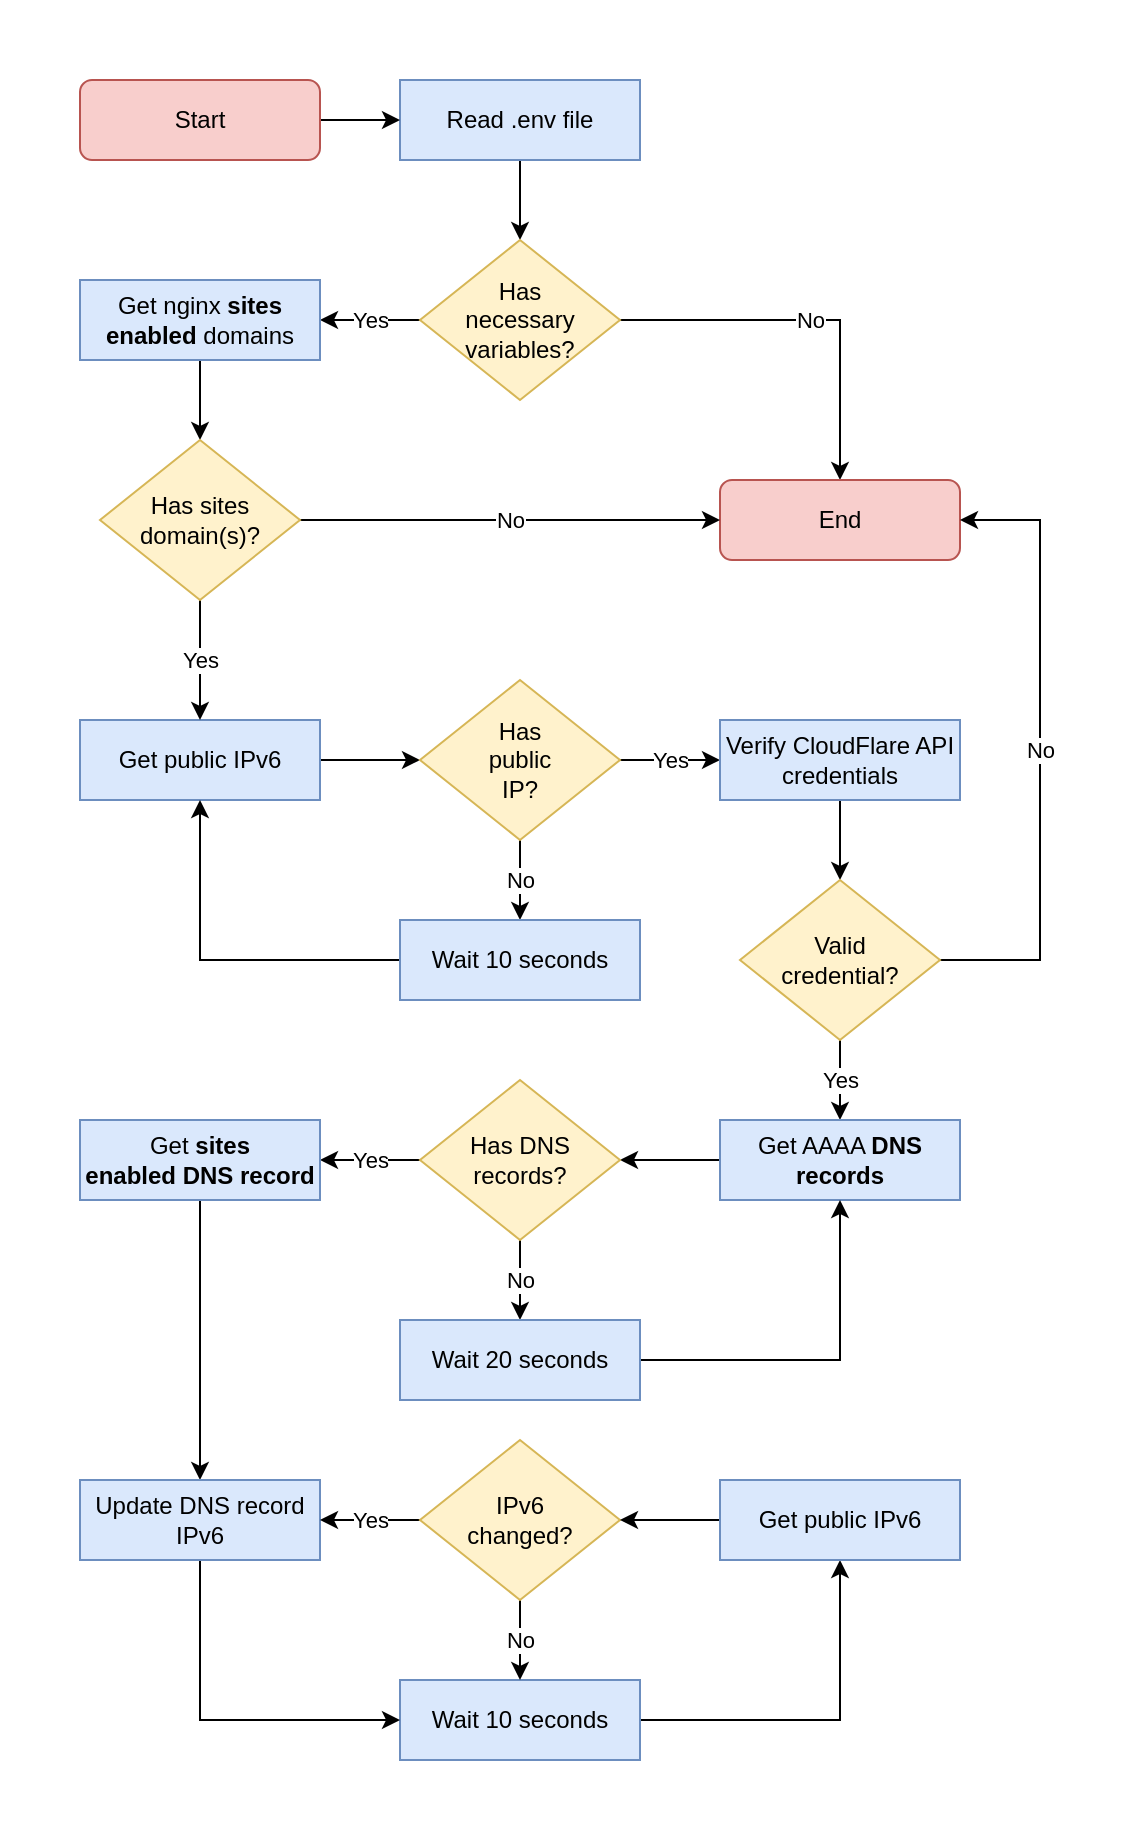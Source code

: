 <mxfile version="24.7.5">
  <diagram name="Page-1" id="dw7UM4vJWvrlEnqB-e87">
    <mxGraphModel dx="1434" dy="836" grid="1" gridSize="10" guides="1" tooltips="1" connect="1" arrows="1" fold="1" page="1" pageScale="1" pageWidth="827" pageHeight="1169" math="0" shadow="0">
      <root>
        <mxCell id="0" />
        <mxCell id="1" parent="0" />
        <mxCell id="CZ5TwC8nA-oCNelCYCaE-9" value="" style="edgeStyle=orthogonalEdgeStyle;rounded=0;orthogonalLoop=1;jettySize=auto;html=1;" parent="1" source="CZ5TwC8nA-oCNelCYCaE-1" target="CZ5TwC8nA-oCNelCYCaE-8" edge="1">
          <mxGeometry relative="1" as="geometry" />
        </mxCell>
        <mxCell id="CZ5TwC8nA-oCNelCYCaE-1" value="Read .env file" style="rounded=0;whiteSpace=wrap;html=1;fillColor=#dae8fc;strokeColor=#6c8ebf;" parent="1" vertex="1">
          <mxGeometry x="320" y="80" width="120" height="40" as="geometry" />
        </mxCell>
        <mxCell id="aa-se_46TZ2RqToI2Ibn-9" value="" style="edgeStyle=orthogonalEdgeStyle;rounded=0;orthogonalLoop=1;jettySize=auto;html=1;" parent="1" source="CZ5TwC8nA-oCNelCYCaE-2" target="CZ5TwC8nA-oCNelCYCaE-6" edge="1">
          <mxGeometry relative="1" as="geometry" />
        </mxCell>
        <mxCell id="CZ5TwC8nA-oCNelCYCaE-2" value="Get public IPv6" style="rounded=0;whiteSpace=wrap;html=1;fillColor=#dae8fc;strokeColor=#6c8ebf;" parent="1" vertex="1">
          <mxGeometry x="160" y="400" width="120" height="40" as="geometry" />
        </mxCell>
        <mxCell id="aa-se_46TZ2RqToI2Ibn-8" value="Yes" style="edgeStyle=orthogonalEdgeStyle;rounded=0;orthogonalLoop=1;jettySize=auto;html=1;" parent="1" source="CZ5TwC8nA-oCNelCYCaE-6" target="CZ5TwC8nA-oCNelCYCaE-17" edge="1">
          <mxGeometry relative="1" as="geometry" />
        </mxCell>
        <mxCell id="aa-se_46TZ2RqToI2Ibn-10" value="No" style="edgeStyle=orthogonalEdgeStyle;rounded=0;orthogonalLoop=1;jettySize=auto;html=1;" parent="1" source="CZ5TwC8nA-oCNelCYCaE-6" target="CZ5TwC8nA-oCNelCYCaE-13" edge="1">
          <mxGeometry relative="1" as="geometry" />
        </mxCell>
        <mxCell id="CZ5TwC8nA-oCNelCYCaE-6" value="Has&lt;div&gt;public&lt;/div&gt;&lt;div&gt;IP?&lt;/div&gt;" style="rhombus;whiteSpace=wrap;html=1;fillColor=#fff2cc;strokeColor=#d6b656;" parent="1" vertex="1">
          <mxGeometry x="330" y="380" width="100" height="80" as="geometry" />
        </mxCell>
        <mxCell id="CZ5TwC8nA-oCNelCYCaE-12" value="No" style="edgeStyle=orthogonalEdgeStyle;rounded=0;orthogonalLoop=1;jettySize=auto;html=1;" parent="1" source="CZ5TwC8nA-oCNelCYCaE-8" target="CZ5TwC8nA-oCNelCYCaE-11" edge="1">
          <mxGeometry relative="1" as="geometry" />
        </mxCell>
        <mxCell id="aa-se_46TZ2RqToI2Ibn-1" value="Yes" style="edgeStyle=orthogonalEdgeStyle;rounded=0;orthogonalLoop=1;jettySize=auto;html=1;" parent="1" source="CZ5TwC8nA-oCNelCYCaE-8" target="CZ5TwC8nA-oCNelCYCaE-25" edge="1">
          <mxGeometry relative="1" as="geometry" />
        </mxCell>
        <mxCell id="CZ5TwC8nA-oCNelCYCaE-8" value="Has&lt;div&gt;necessary&lt;br&gt;&lt;div&gt;variables?&lt;/div&gt;&lt;/div&gt;" style="rhombus;whiteSpace=wrap;html=1;fillColor=#fff2cc;strokeColor=#d6b656;" parent="1" vertex="1">
          <mxGeometry x="330" y="160" width="100" height="80" as="geometry" />
        </mxCell>
        <mxCell id="CZ5TwC8nA-oCNelCYCaE-11" value="End" style="rounded=1;whiteSpace=wrap;html=1;fillColor=#f8cecc;strokeColor=#b85450;" parent="1" vertex="1">
          <mxGeometry x="480" y="280" width="120" height="40" as="geometry" />
        </mxCell>
        <mxCell id="aa-se_46TZ2RqToI2Ibn-11" style="edgeStyle=orthogonalEdgeStyle;rounded=0;orthogonalLoop=1;jettySize=auto;html=1;entryX=0.5;entryY=1;entryDx=0;entryDy=0;" parent="1" source="CZ5TwC8nA-oCNelCYCaE-13" target="CZ5TwC8nA-oCNelCYCaE-2" edge="1">
          <mxGeometry relative="1" as="geometry" />
        </mxCell>
        <mxCell id="CZ5TwC8nA-oCNelCYCaE-13" value="Wait 10 seconds" style="rounded=0;whiteSpace=wrap;html=1;glass=0;fillColor=#dae8fc;strokeColor=#6c8ebf;" parent="1" vertex="1">
          <mxGeometry x="320" y="500" width="120" height="40" as="geometry" />
        </mxCell>
        <mxCell id="aa-se_46TZ2RqToI2Ibn-12" value="" style="edgeStyle=orthogonalEdgeStyle;rounded=0;orthogonalLoop=1;jettySize=auto;html=1;" parent="1" source="CZ5TwC8nA-oCNelCYCaE-17" target="CZ5TwC8nA-oCNelCYCaE-21" edge="1">
          <mxGeometry relative="1" as="geometry" />
        </mxCell>
        <mxCell id="CZ5TwC8nA-oCNelCYCaE-17" value="Verify CloudFlare API credentials" style="rounded=0;whiteSpace=wrap;html=1;glass=0;fillColor=#dae8fc;strokeColor=#6c8ebf;" parent="1" vertex="1">
          <mxGeometry x="480" y="400" width="120" height="40" as="geometry" />
        </mxCell>
        <mxCell id="jLwTOR-OtjL0AE77aJch-2" style="edgeStyle=orthogonalEdgeStyle;rounded=0;orthogonalLoop=1;jettySize=auto;html=1;entryX=0.5;entryY=1;entryDx=0;entryDy=0;" parent="1" source="CZ5TwC8nA-oCNelCYCaE-18" target="CZ5TwC8nA-oCNelCYCaE-54" edge="1">
          <mxGeometry relative="1" as="geometry" />
        </mxCell>
        <mxCell id="CZ5TwC8nA-oCNelCYCaE-18" value="Wait 10 seconds" style="rounded=0;whiteSpace=wrap;html=1;fillColor=#dae8fc;strokeColor=#6c8ebf;" parent="1" vertex="1">
          <mxGeometry x="320" y="880" width="120" height="40" as="geometry" />
        </mxCell>
        <mxCell id="aa-se_46TZ2RqToI2Ibn-13" value="Yes" style="edgeStyle=orthogonalEdgeStyle;rounded=0;orthogonalLoop=1;jettySize=auto;html=1;" parent="1" source="CZ5TwC8nA-oCNelCYCaE-21" target="CZ5TwC8nA-oCNelCYCaE-39" edge="1">
          <mxGeometry relative="1" as="geometry" />
        </mxCell>
        <mxCell id="jLwTOR-OtjL0AE77aJch-7" value="No" style="edgeStyle=orthogonalEdgeStyle;rounded=0;orthogonalLoop=1;jettySize=auto;html=1;entryX=1;entryY=0.5;entryDx=0;entryDy=0;exitX=1;exitY=0.5;exitDx=0;exitDy=0;" parent="1" source="CZ5TwC8nA-oCNelCYCaE-21" target="CZ5TwC8nA-oCNelCYCaE-11" edge="1">
          <mxGeometry relative="1" as="geometry">
            <Array as="points">
              <mxPoint x="640" y="520" />
              <mxPoint x="640" y="300" />
            </Array>
          </mxGeometry>
        </mxCell>
        <mxCell id="CZ5TwC8nA-oCNelCYCaE-21" value="Valid&lt;div&gt;credential?&lt;/div&gt;" style="rhombus;whiteSpace=wrap;html=1;fillColor=#fff2cc;strokeColor=#d6b656;" parent="1" vertex="1">
          <mxGeometry x="490" y="480" width="100" height="80" as="geometry" />
        </mxCell>
        <mxCell id="aa-se_46TZ2RqToI2Ibn-2" value="" style="edgeStyle=orthogonalEdgeStyle;rounded=0;orthogonalLoop=1;jettySize=auto;html=1;" parent="1" source="CZ5TwC8nA-oCNelCYCaE-25" target="CZ5TwC8nA-oCNelCYCaE-34" edge="1">
          <mxGeometry relative="1" as="geometry" />
        </mxCell>
        <mxCell id="CZ5TwC8nA-oCNelCYCaE-25" value="Get nginx &lt;b&gt;sites enabled&lt;/b&gt; domains" style="rounded=0;whiteSpace=wrap;html=1;glass=0;fillColor=#dae8fc;strokeColor=#6c8ebf;" parent="1" vertex="1">
          <mxGeometry x="160" y="180" width="120" height="40" as="geometry" />
        </mxCell>
        <mxCell id="aa-se_46TZ2RqToI2Ibn-4" value="Yes" style="edgeStyle=orthogonalEdgeStyle;rounded=0;orthogonalLoop=1;jettySize=auto;html=1;" parent="1" source="CZ5TwC8nA-oCNelCYCaE-34" target="CZ5TwC8nA-oCNelCYCaE-2" edge="1">
          <mxGeometry relative="1" as="geometry" />
        </mxCell>
        <mxCell id="aa-se_46TZ2RqToI2Ibn-5" value="No" style="edgeStyle=orthogonalEdgeStyle;rounded=0;orthogonalLoop=1;jettySize=auto;html=1;entryX=0;entryY=0.5;entryDx=0;entryDy=0;" parent="1" source="CZ5TwC8nA-oCNelCYCaE-34" target="CZ5TwC8nA-oCNelCYCaE-11" edge="1">
          <mxGeometry relative="1" as="geometry" />
        </mxCell>
        <mxCell id="CZ5TwC8nA-oCNelCYCaE-34" value="Has sites&lt;div&gt;domain(s)?&lt;/div&gt;" style="rhombus;whiteSpace=wrap;html=1;fillColor=#fff2cc;strokeColor=#d6b656;" parent="1" vertex="1">
          <mxGeometry x="170" y="260" width="100" height="80" as="geometry" />
        </mxCell>
        <mxCell id="CZ5TwC8nA-oCNelCYCaE-38" value="" style="edgeStyle=orthogonalEdgeStyle;rounded=0;orthogonalLoop=1;jettySize=auto;html=1;" parent="1" source="CZ5TwC8nA-oCNelCYCaE-37" target="CZ5TwC8nA-oCNelCYCaE-1" edge="1">
          <mxGeometry relative="1" as="geometry" />
        </mxCell>
        <mxCell id="CZ5TwC8nA-oCNelCYCaE-37" value="Start" style="rounded=1;whiteSpace=wrap;html=1;fillColor=#f8cecc;strokeColor=#b85450;fontStyle=0" parent="1" vertex="1">
          <mxGeometry x="160" y="80" width="120" height="40" as="geometry" />
        </mxCell>
        <mxCell id="CZ5TwC8nA-oCNelCYCaE-42" value="" style="edgeStyle=orthogonalEdgeStyle;rounded=0;orthogonalLoop=1;jettySize=auto;html=1;" parent="1" source="CZ5TwC8nA-oCNelCYCaE-39" target="CZ5TwC8nA-oCNelCYCaE-41" edge="1">
          <mxGeometry relative="1" as="geometry" />
        </mxCell>
        <mxCell id="CZ5TwC8nA-oCNelCYCaE-39" value="Get AAAA &lt;b&gt;DNS records&lt;/b&gt;" style="rounded=0;whiteSpace=wrap;html=1;fillColor=#dae8fc;strokeColor=#6c8ebf;" parent="1" vertex="1">
          <mxGeometry x="480" y="600" width="120" height="40" as="geometry" />
        </mxCell>
        <mxCell id="CZ5TwC8nA-oCNelCYCaE-46" value="No" style="edgeStyle=orthogonalEdgeStyle;rounded=0;orthogonalLoop=1;jettySize=auto;html=1;" parent="1" source="CZ5TwC8nA-oCNelCYCaE-41" target="CZ5TwC8nA-oCNelCYCaE-43" edge="1">
          <mxGeometry relative="1" as="geometry" />
        </mxCell>
        <mxCell id="CZ5TwC8nA-oCNelCYCaE-49" value="Yes" style="edgeStyle=orthogonalEdgeStyle;rounded=0;orthogonalLoop=1;jettySize=auto;html=1;" parent="1" source="CZ5TwC8nA-oCNelCYCaE-41" target="CZ5TwC8nA-oCNelCYCaE-48" edge="1">
          <mxGeometry relative="1" as="geometry" />
        </mxCell>
        <mxCell id="CZ5TwC8nA-oCNelCYCaE-41" value="Has DNS&lt;div&gt;records?&lt;/div&gt;" style="rhombus;whiteSpace=wrap;html=1;fillColor=#fff2cc;strokeColor=#d6b656;" parent="1" vertex="1">
          <mxGeometry x="330" y="580" width="100" height="80" as="geometry" />
        </mxCell>
        <mxCell id="CZ5TwC8nA-oCNelCYCaE-47" style="edgeStyle=orthogonalEdgeStyle;rounded=0;orthogonalLoop=1;jettySize=auto;html=1;entryX=0.5;entryY=1;entryDx=0;entryDy=0;" parent="1" source="CZ5TwC8nA-oCNelCYCaE-43" target="CZ5TwC8nA-oCNelCYCaE-39" edge="1">
          <mxGeometry relative="1" as="geometry" />
        </mxCell>
        <mxCell id="CZ5TwC8nA-oCNelCYCaE-43" value="Wait 20 seconds" style="rounded=0;whiteSpace=wrap;html=1;fillColor=#dae8fc;strokeColor=#6c8ebf;" parent="1" vertex="1">
          <mxGeometry x="320" y="700" width="120" height="40" as="geometry" />
        </mxCell>
        <mxCell id="CZ5TwC8nA-oCNelCYCaE-51" value="" style="edgeStyle=orthogonalEdgeStyle;rounded=0;orthogonalLoop=1;jettySize=auto;html=1;" parent="1" source="CZ5TwC8nA-oCNelCYCaE-48" target="CZ5TwC8nA-oCNelCYCaE-50" edge="1">
          <mxGeometry relative="1" as="geometry" />
        </mxCell>
        <mxCell id="CZ5TwC8nA-oCNelCYCaE-48" value="Get &lt;b&gt;sites enabled&amp;nbsp;DNS record&lt;/b&gt;" style="rounded=0;whiteSpace=wrap;html=1;fillColor=#dae8fc;strokeColor=#6c8ebf;" parent="1" vertex="1">
          <mxGeometry x="160" y="600" width="120" height="40" as="geometry" />
        </mxCell>
        <mxCell id="jLwTOR-OtjL0AE77aJch-1" style="edgeStyle=orthogonalEdgeStyle;rounded=0;orthogonalLoop=1;jettySize=auto;html=1;entryX=0;entryY=0.5;entryDx=0;entryDy=0;exitX=0.5;exitY=1;exitDx=0;exitDy=0;" parent="1" source="CZ5TwC8nA-oCNelCYCaE-50" target="CZ5TwC8nA-oCNelCYCaE-18" edge="1">
          <mxGeometry relative="1" as="geometry" />
        </mxCell>
        <mxCell id="CZ5TwC8nA-oCNelCYCaE-50" value="Update DNS record IPv6" style="rounded=0;whiteSpace=wrap;html=1;fillColor=#dae8fc;strokeColor=#6c8ebf;" parent="1" vertex="1">
          <mxGeometry x="160" y="780" width="120" height="40" as="geometry" />
        </mxCell>
        <mxCell id="jLwTOR-OtjL0AE77aJch-4" value="No" style="edgeStyle=orthogonalEdgeStyle;rounded=0;orthogonalLoop=1;jettySize=auto;html=1;" parent="1" source="CZ5TwC8nA-oCNelCYCaE-53" target="CZ5TwC8nA-oCNelCYCaE-18" edge="1">
          <mxGeometry relative="1" as="geometry" />
        </mxCell>
        <mxCell id="jLwTOR-OtjL0AE77aJch-5" value="Yes" style="edgeStyle=orthogonalEdgeStyle;rounded=0;orthogonalLoop=1;jettySize=auto;html=1;" parent="1" source="CZ5TwC8nA-oCNelCYCaE-53" target="CZ5TwC8nA-oCNelCYCaE-50" edge="1">
          <mxGeometry relative="1" as="geometry" />
        </mxCell>
        <mxCell id="CZ5TwC8nA-oCNelCYCaE-53" value="IPv6&lt;div&gt;changed?&lt;/div&gt;" style="rhombus;whiteSpace=wrap;html=1;fillColor=#fff2cc;strokeColor=#d6b656;" parent="1" vertex="1">
          <mxGeometry x="330" y="760" width="100" height="80" as="geometry" />
        </mxCell>
        <mxCell id="jLwTOR-OtjL0AE77aJch-3" value="" style="edgeStyle=orthogonalEdgeStyle;rounded=0;orthogonalLoop=1;jettySize=auto;html=1;" parent="1" source="CZ5TwC8nA-oCNelCYCaE-54" target="CZ5TwC8nA-oCNelCYCaE-53" edge="1">
          <mxGeometry relative="1" as="geometry" />
        </mxCell>
        <mxCell id="CZ5TwC8nA-oCNelCYCaE-54" value="Get public IPv6" style="rounded=0;whiteSpace=wrap;html=1;fillColor=#dae8fc;strokeColor=#6c8ebf;" parent="1" vertex="1">
          <mxGeometry x="480" y="780" width="120" height="40" as="geometry" />
        </mxCell>
        <mxCell id="aa-se_46TZ2RqToI2Ibn-14" value="" style="rounded=0;whiteSpace=wrap;html=1;fillColor=default;strokeColor=none;" parent="1" vertex="1">
          <mxGeometry x="120" y="40" width="40" height="40" as="geometry" />
        </mxCell>
        <mxCell id="aa-se_46TZ2RqToI2Ibn-15" value="" style="rounded=0;whiteSpace=wrap;html=1;fillColor=default;strokeColor=none;" parent="1" vertex="1">
          <mxGeometry x="640" y="920" width="40" height="40" as="geometry" />
        </mxCell>
      </root>
    </mxGraphModel>
  </diagram>
</mxfile>
